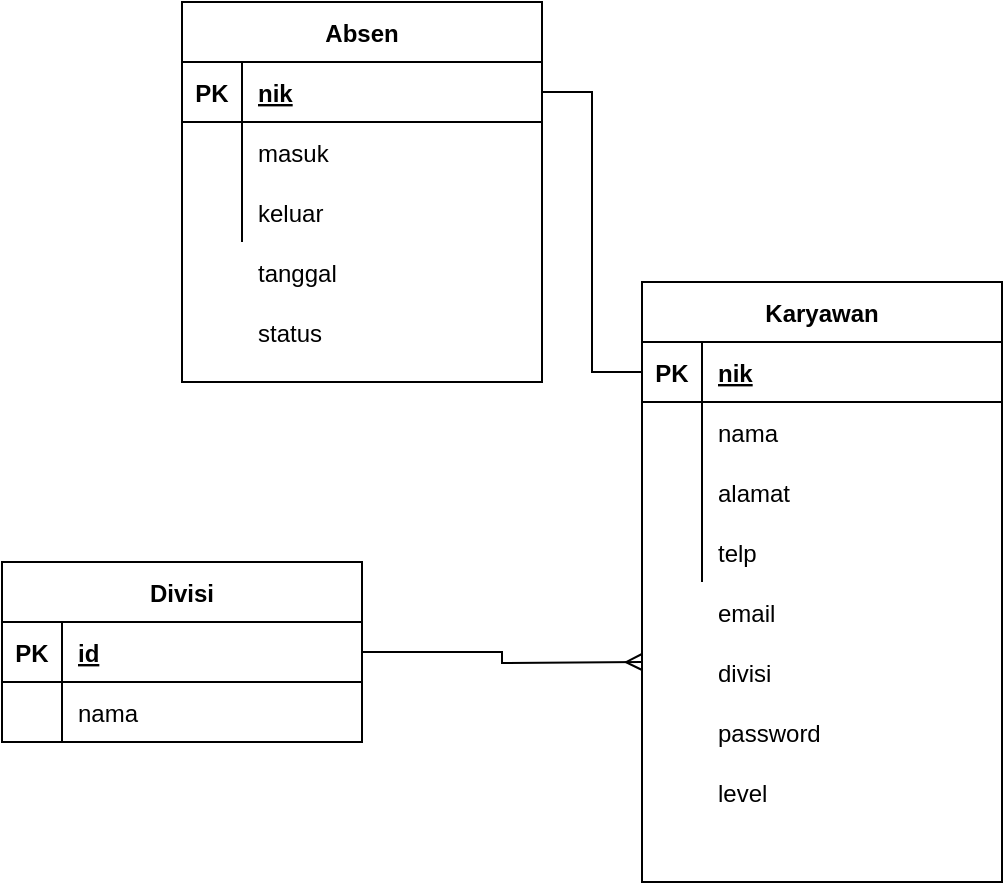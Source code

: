 <mxfile version="13.6.0" type="device" pages="3"><diagram id="R2lEEEUBdFMjLlhIrx00" name="ERD"><mxGraphModel dx="1038" dy="580" grid="1" gridSize="10" guides="1" tooltips="1" connect="1" arrows="1" fold="1" page="1" pageScale="1" pageWidth="850" pageHeight="1100" math="0" shadow="0" extFonts="Permanent Marker^https://fonts.googleapis.com/css?family=Permanent+Marker"><root><mxCell id="0"/><mxCell id="1" parent="0"/><mxCell id="lxUEXpwopsOYWLkf4mkW-1" value="Absen" style="shape=table;startSize=30;container=1;collapsible=1;childLayout=tableLayout;fixedRows=1;rowLines=0;fontStyle=1;align=center;resizeLast=1;" parent="1" vertex="1"><mxGeometry x="150" y="50" width="180" height="190" as="geometry"/></mxCell><mxCell id="lxUEXpwopsOYWLkf4mkW-2" value="" style="shape=partialRectangle;collapsible=0;dropTarget=0;pointerEvents=0;fillColor=none;top=0;left=0;bottom=1;right=0;points=[[0,0.5],[1,0.5]];portConstraint=eastwest;" parent="lxUEXpwopsOYWLkf4mkW-1" vertex="1"><mxGeometry y="30" width="180" height="30" as="geometry"/></mxCell><mxCell id="lxUEXpwopsOYWLkf4mkW-3" value="PK" style="shape=partialRectangle;connectable=0;fillColor=none;top=0;left=0;bottom=0;right=0;fontStyle=1;overflow=hidden;" parent="lxUEXpwopsOYWLkf4mkW-2" vertex="1"><mxGeometry width="30" height="30" as="geometry"/></mxCell><mxCell id="lxUEXpwopsOYWLkf4mkW-4" value="nik" style="shape=partialRectangle;connectable=0;fillColor=none;top=0;left=0;bottom=0;right=0;align=left;spacingLeft=6;fontStyle=5;overflow=hidden;" parent="lxUEXpwopsOYWLkf4mkW-2" vertex="1"><mxGeometry x="30" width="150" height="30" as="geometry"/></mxCell><mxCell id="lxUEXpwopsOYWLkf4mkW-8" value="" style="shape=partialRectangle;collapsible=0;dropTarget=0;pointerEvents=0;fillColor=none;top=0;left=0;bottom=0;right=0;points=[[0,0.5],[1,0.5]];portConstraint=eastwest;" parent="lxUEXpwopsOYWLkf4mkW-1" vertex="1"><mxGeometry y="60" width="180" height="30" as="geometry"/></mxCell><mxCell id="lxUEXpwopsOYWLkf4mkW-9" value="" style="shape=partialRectangle;connectable=0;fillColor=none;top=0;left=0;bottom=0;right=0;editable=1;overflow=hidden;" parent="lxUEXpwopsOYWLkf4mkW-8" vertex="1"><mxGeometry width="30" height="30" as="geometry"/></mxCell><mxCell id="lxUEXpwopsOYWLkf4mkW-10" value="masuk" style="shape=partialRectangle;connectable=0;fillColor=none;top=0;left=0;bottom=0;right=0;align=left;spacingLeft=6;overflow=hidden;" parent="lxUEXpwopsOYWLkf4mkW-8" vertex="1"><mxGeometry x="30" width="150" height="30" as="geometry"/></mxCell><mxCell id="lxUEXpwopsOYWLkf4mkW-11" value="" style="shape=partialRectangle;collapsible=0;dropTarget=0;pointerEvents=0;fillColor=none;top=0;left=0;bottom=0;right=0;points=[[0,0.5],[1,0.5]];portConstraint=eastwest;" parent="lxUEXpwopsOYWLkf4mkW-1" vertex="1"><mxGeometry y="90" width="180" height="30" as="geometry"/></mxCell><mxCell id="lxUEXpwopsOYWLkf4mkW-12" value="" style="shape=partialRectangle;connectable=0;fillColor=none;top=0;left=0;bottom=0;right=0;editable=1;overflow=hidden;" parent="lxUEXpwopsOYWLkf4mkW-11" vertex="1"><mxGeometry width="30" height="30" as="geometry"/></mxCell><mxCell id="lxUEXpwopsOYWLkf4mkW-13" value="keluar" style="shape=partialRectangle;connectable=0;fillColor=none;top=0;left=0;bottom=0;right=0;align=left;spacingLeft=6;overflow=hidden;" parent="lxUEXpwopsOYWLkf4mkW-11" vertex="1"><mxGeometry x="30" width="150" height="30" as="geometry"/></mxCell><mxCell id="lxUEXpwopsOYWLkf4mkW-66" value="" style="shape=partialRectangle;collapsible=0;dropTarget=0;pointerEvents=0;fillColor=none;top=0;left=0;bottom=0;right=0;points=[[0,0.5],[1,0.5]];portConstraint=eastwest;" parent="1" vertex="1"><mxGeometry x="380" y="340" width="180" height="30" as="geometry"/></mxCell><mxCell id="lxUEXpwopsOYWLkf4mkW-67" value="" style="shape=partialRectangle;connectable=0;fillColor=none;top=0;left=0;bottom=0;right=0;editable=1;overflow=hidden;" parent="lxUEXpwopsOYWLkf4mkW-66" vertex="1"><mxGeometry width="30" height="30" as="geometry"/></mxCell><mxCell id="lxUEXpwopsOYWLkf4mkW-68" value="email" style="shape=partialRectangle;connectable=0;fillColor=none;top=0;left=0;bottom=0;right=0;align=left;spacingLeft=6;overflow=hidden;" parent="lxUEXpwopsOYWLkf4mkW-66" vertex="1"><mxGeometry x="30" width="150" height="30" as="geometry"/></mxCell><mxCell id="lxUEXpwopsOYWLkf4mkW-69" value="" style="shape=partialRectangle;collapsible=0;dropTarget=0;pointerEvents=0;fillColor=none;top=0;left=0;bottom=0;right=0;points=[[0,0.5],[1,0.5]];portConstraint=eastwest;" parent="1" vertex="1"><mxGeometry x="380" y="370" width="180" height="30" as="geometry"/></mxCell><mxCell id="lxUEXpwopsOYWLkf4mkW-70" value="" style="shape=partialRectangle;connectable=0;fillColor=none;top=0;left=0;bottom=0;right=0;editable=1;overflow=hidden;" parent="lxUEXpwopsOYWLkf4mkW-69" vertex="1"><mxGeometry width="30" height="30" as="geometry"/></mxCell><mxCell id="lxUEXpwopsOYWLkf4mkW-71" value="divisi" style="shape=partialRectangle;connectable=0;fillColor=none;top=0;left=0;bottom=0;right=0;align=left;spacingLeft=6;overflow=hidden;" parent="lxUEXpwopsOYWLkf4mkW-69" vertex="1"><mxGeometry x="30" width="150" height="30" as="geometry"/></mxCell><mxCell id="lxUEXpwopsOYWLkf4mkW-72" value="" style="shape=partialRectangle;collapsible=0;dropTarget=0;pointerEvents=0;fillColor=none;top=0;left=0;bottom=0;right=0;points=[[0,0.5],[1,0.5]];portConstraint=eastwest;" parent="1" vertex="1"><mxGeometry x="380" y="400" width="180" height="30" as="geometry"/></mxCell><mxCell id="lxUEXpwopsOYWLkf4mkW-73" value="" style="shape=partialRectangle;connectable=0;fillColor=none;top=0;left=0;bottom=0;right=0;editable=1;overflow=hidden;" parent="lxUEXpwopsOYWLkf4mkW-72" vertex="1"><mxGeometry width="30" height="30" as="geometry"/></mxCell><mxCell id="lxUEXpwopsOYWLkf4mkW-74" value="password" style="shape=partialRectangle;connectable=0;fillColor=none;top=0;left=0;bottom=0;right=0;align=left;spacingLeft=6;overflow=hidden;" parent="lxUEXpwopsOYWLkf4mkW-72" vertex="1"><mxGeometry x="30" width="150" height="30" as="geometry"/></mxCell><mxCell id="lxUEXpwopsOYWLkf4mkW-78" style="edgeStyle=orthogonalEdgeStyle;rounded=0;orthogonalLoop=1;jettySize=auto;html=1;entryX=1;entryY=0.5;entryDx=0;entryDy=0;exitX=0;exitY=0.5;exitDx=0;exitDy=0;endArrow=none;endFill=0;" parent="1" source="lxUEXpwopsOYWLkf4mkW-41" target="lxUEXpwopsOYWLkf4mkW-2" edge="1"><mxGeometry relative="1" as="geometry"/></mxCell><mxCell id="lxUEXpwopsOYWLkf4mkW-81" value="" style="shape=partialRectangle;collapsible=0;dropTarget=0;pointerEvents=0;fillColor=none;top=0;left=0;bottom=0;right=0;points=[[0,0.5],[1,0.5]];portConstraint=eastwest;" parent="1" vertex="1"><mxGeometry x="150" y="170" width="180" height="30" as="geometry"/></mxCell><mxCell id="lxUEXpwopsOYWLkf4mkW-82" value="" style="shape=partialRectangle;connectable=0;fillColor=none;top=0;left=0;bottom=0;right=0;editable=1;overflow=hidden;" parent="lxUEXpwopsOYWLkf4mkW-81" vertex="1"><mxGeometry width="30" height="30" as="geometry"/></mxCell><mxCell id="lxUEXpwopsOYWLkf4mkW-83" value="tanggal" style="shape=partialRectangle;connectable=0;fillColor=none;top=0;left=0;bottom=0;right=0;align=left;spacingLeft=6;overflow=hidden;" parent="lxUEXpwopsOYWLkf4mkW-81" vertex="1"><mxGeometry x="30" width="150" height="30" as="geometry"/></mxCell><mxCell id="lxUEXpwopsOYWLkf4mkW-84" style="edgeStyle=orthogonalEdgeStyle;rounded=0;orthogonalLoop=1;jettySize=auto;html=1;endArrow=ERmany;endFill=0;" parent="1" source="lxUEXpwopsOYWLkf4mkW-15" edge="1"><mxGeometry relative="1" as="geometry"><mxPoint x="380" y="380" as="targetPoint"/></mxGeometry></mxCell><mxCell id="lxUEXpwopsOYWLkf4mkW-40" value="Karyawan" style="shape=table;startSize=30;container=1;collapsible=1;childLayout=tableLayout;fixedRows=1;rowLines=0;fontStyle=1;align=center;resizeLast=1;" parent="1" vertex="1"><mxGeometry x="380" y="190" width="180" height="300" as="geometry"/></mxCell><mxCell id="lxUEXpwopsOYWLkf4mkW-41" value="" style="shape=partialRectangle;collapsible=0;dropTarget=0;pointerEvents=0;fillColor=none;top=0;left=0;bottom=1;right=0;points=[[0,0.5],[1,0.5]];portConstraint=eastwest;" parent="lxUEXpwopsOYWLkf4mkW-40" vertex="1"><mxGeometry y="30" width="180" height="30" as="geometry"/></mxCell><mxCell id="lxUEXpwopsOYWLkf4mkW-42" value="PK" style="shape=partialRectangle;connectable=0;fillColor=none;top=0;left=0;bottom=0;right=0;fontStyle=1;overflow=hidden;" parent="lxUEXpwopsOYWLkf4mkW-41" vertex="1"><mxGeometry width="30" height="30" as="geometry"/></mxCell><mxCell id="lxUEXpwopsOYWLkf4mkW-43" value="nik" style="shape=partialRectangle;connectable=0;fillColor=none;top=0;left=0;bottom=0;right=0;align=left;spacingLeft=6;fontStyle=5;overflow=hidden;" parent="lxUEXpwopsOYWLkf4mkW-41" vertex="1"><mxGeometry x="30" width="150" height="30" as="geometry"/></mxCell><mxCell id="lxUEXpwopsOYWLkf4mkW-44" value="" style="shape=partialRectangle;collapsible=0;dropTarget=0;pointerEvents=0;fillColor=none;top=0;left=0;bottom=0;right=0;points=[[0,0.5],[1,0.5]];portConstraint=eastwest;" parent="lxUEXpwopsOYWLkf4mkW-40" vertex="1"><mxGeometry y="60" width="180" height="30" as="geometry"/></mxCell><mxCell id="lxUEXpwopsOYWLkf4mkW-45" value="" style="shape=partialRectangle;connectable=0;fillColor=none;top=0;left=0;bottom=0;right=0;editable=1;overflow=hidden;" parent="lxUEXpwopsOYWLkf4mkW-44" vertex="1"><mxGeometry width="30" height="30" as="geometry"/></mxCell><mxCell id="lxUEXpwopsOYWLkf4mkW-46" value="nama" style="shape=partialRectangle;connectable=0;fillColor=none;top=0;left=0;bottom=0;right=0;align=left;spacingLeft=6;overflow=hidden;" parent="lxUEXpwopsOYWLkf4mkW-44" vertex="1"><mxGeometry x="30" width="150" height="30" as="geometry"/></mxCell><mxCell id="lxUEXpwopsOYWLkf4mkW-47" value="" style="shape=partialRectangle;collapsible=0;dropTarget=0;pointerEvents=0;fillColor=none;top=0;left=0;bottom=0;right=0;points=[[0,0.5],[1,0.5]];portConstraint=eastwest;" parent="lxUEXpwopsOYWLkf4mkW-40" vertex="1"><mxGeometry y="90" width="180" height="30" as="geometry"/></mxCell><mxCell id="lxUEXpwopsOYWLkf4mkW-48" value="" style="shape=partialRectangle;connectable=0;fillColor=none;top=0;left=0;bottom=0;right=0;editable=1;overflow=hidden;" parent="lxUEXpwopsOYWLkf4mkW-47" vertex="1"><mxGeometry width="30" height="30" as="geometry"/></mxCell><mxCell id="lxUEXpwopsOYWLkf4mkW-49" value="alamat" style="shape=partialRectangle;connectable=0;fillColor=none;top=0;left=0;bottom=0;right=0;align=left;spacingLeft=6;overflow=hidden;" parent="lxUEXpwopsOYWLkf4mkW-47" vertex="1"><mxGeometry x="30" width="150" height="30" as="geometry"/></mxCell><mxCell id="lxUEXpwopsOYWLkf4mkW-50" value="" style="shape=partialRectangle;collapsible=0;dropTarget=0;pointerEvents=0;fillColor=none;top=0;left=0;bottom=0;right=0;points=[[0,0.5],[1,0.5]];portConstraint=eastwest;" parent="lxUEXpwopsOYWLkf4mkW-40" vertex="1"><mxGeometry y="120" width="180" height="30" as="geometry"/></mxCell><mxCell id="lxUEXpwopsOYWLkf4mkW-51" value="" style="shape=partialRectangle;connectable=0;fillColor=none;top=0;left=0;bottom=0;right=0;editable=1;overflow=hidden;" parent="lxUEXpwopsOYWLkf4mkW-50" vertex="1"><mxGeometry width="30" height="30" as="geometry"/></mxCell><mxCell id="lxUEXpwopsOYWLkf4mkW-52" value="telp" style="shape=partialRectangle;connectable=0;fillColor=none;top=0;left=0;bottom=0;right=0;align=left;spacingLeft=6;overflow=hidden;" parent="lxUEXpwopsOYWLkf4mkW-50" vertex="1"><mxGeometry x="30" width="150" height="30" as="geometry"/></mxCell><mxCell id="JyYG2fkgHV88XnAmjifw-2" value="" style="shape=partialRectangle;collapsible=0;dropTarget=0;pointerEvents=0;fillColor=none;top=0;left=0;bottom=0;right=0;points=[[0,0.5],[1,0.5]];portConstraint=eastwest;" vertex="1" parent="1"><mxGeometry x="150" y="200" width="180" height="30" as="geometry"/></mxCell><mxCell id="JyYG2fkgHV88XnAmjifw-3" value="" style="shape=partialRectangle;connectable=0;fillColor=none;top=0;left=0;bottom=0;right=0;editable=1;overflow=hidden;" vertex="1" parent="JyYG2fkgHV88XnAmjifw-2"><mxGeometry width="30" height="30" as="geometry"/></mxCell><mxCell id="JyYG2fkgHV88XnAmjifw-4" value="status" style="shape=partialRectangle;connectable=0;fillColor=none;top=0;left=0;bottom=0;right=0;align=left;spacingLeft=6;overflow=hidden;" vertex="1" parent="JyYG2fkgHV88XnAmjifw-2"><mxGeometry x="30" width="150" height="30" as="geometry"/></mxCell><mxCell id="lxUEXpwopsOYWLkf4mkW-14" value="Divisi" style="shape=table;startSize=30;container=1;collapsible=1;childLayout=tableLayout;fixedRows=1;rowLines=0;fontStyle=1;align=center;resizeLast=1;" parent="1" vertex="1"><mxGeometry x="60" y="330" width="180" height="90" as="geometry"/></mxCell><mxCell id="lxUEXpwopsOYWLkf4mkW-15" value="" style="shape=partialRectangle;collapsible=0;dropTarget=0;pointerEvents=0;fillColor=none;top=0;left=0;bottom=1;right=0;points=[[0,0.5],[1,0.5]];portConstraint=eastwest;" parent="lxUEXpwopsOYWLkf4mkW-14" vertex="1"><mxGeometry y="30" width="180" height="30" as="geometry"/></mxCell><mxCell id="lxUEXpwopsOYWLkf4mkW-16" value="PK" style="shape=partialRectangle;connectable=0;fillColor=none;top=0;left=0;bottom=0;right=0;fontStyle=1;overflow=hidden;" parent="lxUEXpwopsOYWLkf4mkW-15" vertex="1"><mxGeometry width="30" height="30" as="geometry"/></mxCell><mxCell id="lxUEXpwopsOYWLkf4mkW-17" value="id" style="shape=partialRectangle;connectable=0;fillColor=none;top=0;left=0;bottom=0;right=0;align=left;spacingLeft=6;fontStyle=5;overflow=hidden;" parent="lxUEXpwopsOYWLkf4mkW-15" vertex="1"><mxGeometry x="30" width="150" height="30" as="geometry"/></mxCell><mxCell id="lxUEXpwopsOYWLkf4mkW-18" value="" style="shape=partialRectangle;collapsible=0;dropTarget=0;pointerEvents=0;fillColor=none;top=0;left=0;bottom=0;right=0;points=[[0,0.5],[1,0.5]];portConstraint=eastwest;" parent="lxUEXpwopsOYWLkf4mkW-14" vertex="1"><mxGeometry y="60" width="180" height="30" as="geometry"/></mxCell><mxCell id="lxUEXpwopsOYWLkf4mkW-19" value="" style="shape=partialRectangle;connectable=0;fillColor=none;top=0;left=0;bottom=0;right=0;editable=1;overflow=hidden;" parent="lxUEXpwopsOYWLkf4mkW-18" vertex="1"><mxGeometry width="30" height="30" as="geometry"/></mxCell><mxCell id="lxUEXpwopsOYWLkf4mkW-20" value="nama" style="shape=partialRectangle;connectable=0;fillColor=none;top=0;left=0;bottom=0;right=0;align=left;spacingLeft=6;overflow=hidden;" parent="lxUEXpwopsOYWLkf4mkW-18" vertex="1"><mxGeometry x="30" width="150" height="30" as="geometry"/></mxCell><mxCell id="N_kjfJj5OMiUQA011Mss-1" value="" style="shape=partialRectangle;collapsible=0;dropTarget=0;pointerEvents=0;fillColor=none;top=0;left=0;bottom=0;right=0;points=[[0,0.5],[1,0.5]];portConstraint=eastwest;" vertex="1" parent="1"><mxGeometry x="380" y="430" width="180" height="30" as="geometry"/></mxCell><mxCell id="N_kjfJj5OMiUQA011Mss-2" value="" style="shape=partialRectangle;connectable=0;fillColor=none;top=0;left=0;bottom=0;right=0;editable=1;overflow=hidden;" vertex="1" parent="N_kjfJj5OMiUQA011Mss-1"><mxGeometry width="30" height="30" as="geometry"/></mxCell><mxCell id="N_kjfJj5OMiUQA011Mss-3" value="level" style="shape=partialRectangle;connectable=0;fillColor=none;top=0;left=0;bottom=0;right=0;align=left;spacingLeft=6;overflow=hidden;" vertex="1" parent="N_kjfJj5OMiUQA011Mss-1"><mxGeometry x="30" width="150" height="30" as="geometry"/></mxCell></root></mxGraphModel></diagram><diagram id="GmAiUq8G5oR1ROqRhLW_" name="BPMN"><mxGraphModel dx="1038" dy="580" grid="1" gridSize="10" guides="1" tooltips="1" connect="1" arrows="1" fold="1" page="1" pageScale="1" pageWidth="850" pageHeight="1100" math="0" shadow="0"><root><mxCell id="M2vUKN4vZuzbTCX0AhN2-0"/><mxCell id="M2vUKN4vZuzbTCX0AhN2-1" parent="M2vUKN4vZuzbTCX0AhN2-0"/><mxCell id="Ot25DA-oGKsvHG20D8uX-3" value="Sistem Absensi" style="swimlane;html=1;childLayout=stackLayout;resizeParent=1;resizeParentMax=0;horizontal=0;startSize=20;horizontalStack=0;" vertex="1" parent="M2vUKN4vZuzbTCX0AhN2-1"><mxGeometry x="10" y="90" width="810" height="360" as="geometry"/></mxCell><mxCell id="Ot25DA-oGKsvHG20D8uX-4" value="karyawan" style="swimlane;html=1;startSize=20;horizontal=0;" vertex="1" parent="Ot25DA-oGKsvHG20D8uX-3"><mxGeometry x="20" width="790" height="120" as="geometry"/></mxCell><mxCell id="Ot25DA-oGKsvHG20D8uX-8" value="Mengisi username dan password" style="shape=ext;rounded=1;html=1;whiteSpace=wrap;" vertex="1" parent="Ot25DA-oGKsvHG20D8uX-4"><mxGeometry x="110" y="36.25" width="80" height="42.5" as="geometry"/></mxCell><mxCell id="Ot25DA-oGKsvHG20D8uX-14" value="scan QR Code untuk absen" style="shape=ext;rounded=1;html=1;whiteSpace=wrap;" vertex="1" parent="Ot25DA-oGKsvHG20D8uX-4"><mxGeometry x="250" y="33.13" width="70" height="48.75" as="geometry"/></mxCell><mxCell id="Ot25DA-oGKsvHG20D8uX-21" value="Isi form absen untuk ijin/sakit" style="shape=ext;rounded=1;html=1;whiteSpace=wrap;" vertex="1" parent="Ot25DA-oGKsvHG20D8uX-4"><mxGeometry x="380" y="33.13" width="80" height="48.75" as="geometry"/></mxCell><mxCell id="Ot25DA-oGKsvHG20D8uX-31" style="edgeStyle=orthogonalEdgeStyle;rounded=0;orthogonalLoop=1;jettySize=auto;html=1;entryX=0;entryY=0.5;entryDx=0;entryDy=0;" edge="1" parent="Ot25DA-oGKsvHG20D8uX-4" source="Ot25DA-oGKsvHG20D8uX-7" target="Ot25DA-oGKsvHG20D8uX-8"><mxGeometry relative="1" as="geometry"/></mxCell><mxCell id="Ot25DA-oGKsvHG20D8uX-7" value="" style="shape=mxgraph.bpmn.shape;html=1;verticalLabelPosition=bottom;labelBackgroundColor=#ffffff;verticalAlign=top;align=center;perimeter=ellipsePerimeter;outlineConnect=0;outline=standard;symbol=general;" vertex="1" parent="Ot25DA-oGKsvHG20D8uX-4"><mxGeometry x="30" y="40" width="40" height="35" as="geometry"/></mxCell><mxCell id="Ot25DA-oGKsvHG20D8uX-20" style="edgeStyle=orthogonalEdgeStyle;rounded=0;orthogonalLoop=1;jettySize=auto;html=1;" edge="1" parent="Ot25DA-oGKsvHG20D8uX-4" source="Ot25DA-oGKsvHG20D8uX-8" target="Ot25DA-oGKsvHG20D8uX-14"><mxGeometry relative="1" as="geometry"/></mxCell><mxCell id="Ot25DA-oGKsvHG20D8uX-22" style="edgeStyle=orthogonalEdgeStyle;rounded=0;orthogonalLoop=1;jettySize=auto;html=1;" edge="1" parent="Ot25DA-oGKsvHG20D8uX-4" source="Ot25DA-oGKsvHG20D8uX-14" target="Ot25DA-oGKsvHG20D8uX-21"><mxGeometry relative="1" as="geometry"/></mxCell><mxCell id="Ot25DA-oGKsvHG20D8uX-30" style="edgeStyle=orthogonalEdgeStyle;rounded=0;orthogonalLoop=1;jettySize=auto;html=1;entryX=0;entryY=0.5;entryDx=0;entryDy=0;" edge="1" parent="Ot25DA-oGKsvHG20D8uX-4" source="Ot25DA-oGKsvHG20D8uX-26" target="Ot25DA-oGKsvHG20D8uX-29"><mxGeometry relative="1" as="geometry"/></mxCell><mxCell id="Ot25DA-oGKsvHG20D8uX-26" value="tabel absensi bulan ini" style="shape=ext;rounded=1;html=1;whiteSpace=wrap;" vertex="1" parent="Ot25DA-oGKsvHG20D8uX-4"><mxGeometry x="490" y="33.13" width="90" height="53.12" as="geometry"/></mxCell><mxCell id="Ot25DA-oGKsvHG20D8uX-29" value="" style="shape=mxgraph.bpmn.shape;html=1;verticalLabelPosition=bottom;labelBackgroundColor=#ffffff;verticalAlign=top;align=center;perimeter=ellipsePerimeter;outlineConnect=0;outline=throwing;symbol=general;" vertex="1" parent="Ot25DA-oGKsvHG20D8uX-4"><mxGeometry x="650" y="34.69" width="50" height="50" as="geometry"/></mxCell><mxCell id="Ot25DA-oGKsvHG20D8uX-5" value="sistem" style="swimlane;html=1;startSize=20;horizontal=0;" vertex="1" parent="Ot25DA-oGKsvHG20D8uX-3"><mxGeometry x="20" y="120" width="790" height="120" as="geometry"/></mxCell><mxCell id="Ot25DA-oGKsvHG20D8uX-15" value="update data absen" style="shape=mxgraph.bpmn.shape;html=1;verticalLabelPosition=bottom;labelBackgroundColor=#ffffff;verticalAlign=top;align=center;perimeter=rhombusPerimeter;background=gateway;outlineConnect=0;outline=none;symbol=exclusiveGw;" vertex="1" parent="Ot25DA-oGKsvHG20D8uX-5"><mxGeometry x="260" y="30" width="50" height="50" as="geometry"/></mxCell><mxCell id="Ot25DA-oGKsvHG20D8uX-9" value="Cek Login" style="shape=mxgraph.bpmn.shape;html=1;verticalLabelPosition=bottom;labelBackgroundColor=#ffffff;verticalAlign=top;align=center;perimeter=rhombusPerimeter;background=gateway;outlineConnect=0;outline=none;symbol=exclusiveGw;" vertex="1" parent="Ot25DA-oGKsvHG20D8uX-5"><mxGeometry x="170" y="35" width="50" height="50" as="geometry"/></mxCell><mxCell id="Ot25DA-oGKsvHG20D8uX-6" value="admin" style="swimlane;html=1;startSize=20;horizontal=0;" vertex="1" parent="Ot25DA-oGKsvHG20D8uX-3"><mxGeometry x="20" y="240" width="790" height="120" as="geometry"/></mxCell><mxCell id="Ot25DA-oGKsvHG20D8uX-18" style="edgeStyle=orthogonalEdgeStyle;rounded=0;orthogonalLoop=1;jettySize=auto;html=1;entryX=0;entryY=0.5;entryDx=0;entryDy=0;" edge="1" parent="Ot25DA-oGKsvHG20D8uX-6" source="Ot25DA-oGKsvHG20D8uX-11" target="Ot25DA-oGKsvHG20D8uX-17"><mxGeometry relative="1" as="geometry"/></mxCell><mxCell id="Ot25DA-oGKsvHG20D8uX-32" style="edgeStyle=orthogonalEdgeStyle;rounded=0;orthogonalLoop=1;jettySize=auto;html=1;entryX=0;entryY=0.5;entryDx=0;entryDy=0;" edge="1" parent="Ot25DA-oGKsvHG20D8uX-6" source="Ot25DA-oGKsvHG20D8uX-10" target="Ot25DA-oGKsvHG20D8uX-11"><mxGeometry relative="1" as="geometry"/></mxCell><mxCell id="Ot25DA-oGKsvHG20D8uX-10" value="" style="shape=mxgraph.bpmn.shape;html=1;verticalLabelPosition=bottom;labelBackgroundColor=#ffffff;verticalAlign=top;align=center;perimeter=ellipsePerimeter;outlineConnect=0;outline=standard;symbol=general;" vertex="1" parent="Ot25DA-oGKsvHG20D8uX-6"><mxGeometry x="30" y="40" width="40" height="35" as="geometry"/></mxCell><mxCell id="Ot25DA-oGKsvHG20D8uX-11" value="Mengisi username dan password" style="shape=ext;rounded=1;html=1;whiteSpace=wrap;" vertex="1" parent="Ot25DA-oGKsvHG20D8uX-6"><mxGeometry x="110" y="36.25" width="80" height="42.5" as="geometry"/></mxCell><mxCell id="Ot25DA-oGKsvHG20D8uX-17" value="Tabel absensi hari ini" style="shape=ext;rounded=1;html=1;whiteSpace=wrap;" vertex="1" parent="Ot25DA-oGKsvHG20D8uX-6"><mxGeometry x="235" y="34.38" width="100" height="46.25" as="geometry"/></mxCell><mxCell id="Ot25DA-oGKsvHG20D8uX-24" style="edgeStyle=orthogonalEdgeStyle;rounded=0;orthogonalLoop=1;jettySize=auto;html=1;entryX=1;entryY=0.5;entryDx=0;entryDy=0;" edge="1" parent="Ot25DA-oGKsvHG20D8uX-6" source="Ot25DA-oGKsvHG20D8uX-23" target="Ot25DA-oGKsvHG20D8uX-17"><mxGeometry relative="1" as="geometry"><mxPoint x="350" y="50" as="targetPoint"/></mxGeometry></mxCell><mxCell id="Ot25DA-oGKsvHG20D8uX-23" value="apakah diijinkan?" style="shape=mxgraph.bpmn.shape;html=1;verticalLabelPosition=bottom;labelBackgroundColor=#ffffff;verticalAlign=top;align=center;perimeter=rhombusPerimeter;background=gateway;outlineConnect=0;outline=none;symbol=exclusiveGw;" vertex="1" parent="Ot25DA-oGKsvHG20D8uX-6"><mxGeometry x="395" y="32.5" width="50" height="50" as="geometry"/></mxCell><mxCell id="Ot25DA-oGKsvHG20D8uX-12" style="edgeStyle=orthogonalEdgeStyle;rounded=0;orthogonalLoop=1;jettySize=auto;html=1;" edge="1" parent="Ot25DA-oGKsvHG20D8uX-3" source="Ot25DA-oGKsvHG20D8uX-11" target="Ot25DA-oGKsvHG20D8uX-9"><mxGeometry relative="1" as="geometry"/></mxCell><mxCell id="Ot25DA-oGKsvHG20D8uX-13" style="edgeStyle=orthogonalEdgeStyle;rounded=0;orthogonalLoop=1;jettySize=auto;html=1;entryX=0.5;entryY=0;entryDx=0;entryDy=0;" edge="1" parent="Ot25DA-oGKsvHG20D8uX-3" source="Ot25DA-oGKsvHG20D8uX-8" target="Ot25DA-oGKsvHG20D8uX-9"><mxGeometry relative="1" as="geometry"/></mxCell><mxCell id="Ot25DA-oGKsvHG20D8uX-16" style="edgeStyle=orthogonalEdgeStyle;rounded=0;orthogonalLoop=1;jettySize=auto;html=1;entryX=0.5;entryY=0;entryDx=0;entryDy=0;" edge="1" parent="Ot25DA-oGKsvHG20D8uX-3" source="Ot25DA-oGKsvHG20D8uX-14" target="Ot25DA-oGKsvHG20D8uX-15"><mxGeometry relative="1" as="geometry"/></mxCell><mxCell id="Ot25DA-oGKsvHG20D8uX-19" style="edgeStyle=orthogonalEdgeStyle;rounded=0;orthogonalLoop=1;jettySize=auto;html=1;entryX=0.5;entryY=0;entryDx=0;entryDy=0;" edge="1" parent="Ot25DA-oGKsvHG20D8uX-3" source="Ot25DA-oGKsvHG20D8uX-15" target="Ot25DA-oGKsvHG20D8uX-17"><mxGeometry relative="1" as="geometry"/></mxCell><mxCell id="Ot25DA-oGKsvHG20D8uX-25" style="edgeStyle=orthogonalEdgeStyle;rounded=0;orthogonalLoop=1;jettySize=auto;html=1;" edge="1" parent="Ot25DA-oGKsvHG20D8uX-3" source="Ot25DA-oGKsvHG20D8uX-21" target="Ot25DA-oGKsvHG20D8uX-23"><mxGeometry relative="1" as="geometry"/></mxCell><mxCell id="Ot25DA-oGKsvHG20D8uX-27" style="edgeStyle=orthogonalEdgeStyle;rounded=0;orthogonalLoop=1;jettySize=auto;html=1;entryX=0.5;entryY=1;entryDx=0;entryDy=0;" edge="1" parent="Ot25DA-oGKsvHG20D8uX-3" source="Ot25DA-oGKsvHG20D8uX-23" target="Ot25DA-oGKsvHG20D8uX-26"><mxGeometry relative="1" as="geometry"/></mxCell></root></mxGraphModel></diagram><diagram id="wdiniNtq90wceqGgNdqz" name="Usecase"><mxGraphModel dx="1038" dy="580" grid="1" gridSize="10" guides="1" tooltips="1" connect="1" arrows="1" fold="1" page="1" pageScale="1" pageWidth="850" pageHeight="1100" math="0" shadow="0"><root><mxCell id="hl7u81Z5cHl2Ec62YQnL-0"/><mxCell id="hl7u81Z5cHl2Ec62YQnL-1" parent="hl7u81Z5cHl2Ec62YQnL-0"/><mxCell id="hl7u81Z5cHl2Ec62YQnL-12" style="rounded=0;orthogonalLoop=1;jettySize=auto;html=1;endArrow=classic;endFill=1;" parent="hl7u81Z5cHl2Ec62YQnL-1" source="hl7u81Z5cHl2Ec62YQnL-2" target="hl7u81Z5cHl2Ec62YQnL-3" edge="1"><mxGeometry relative="1" as="geometry"/></mxCell><mxCell id="hl7u81Z5cHl2Ec62YQnL-13" style="rounded=0;orthogonalLoop=1;jettySize=auto;html=1;endArrow=classic;endFill=1;" parent="hl7u81Z5cHl2Ec62YQnL-1" source="hl7u81Z5cHl2Ec62YQnL-2" target="hl7u81Z5cHl2Ec62YQnL-4" edge="1"><mxGeometry relative="1" as="geometry"/></mxCell><mxCell id="hl7u81Z5cHl2Ec62YQnL-2" value="Admin" style="shape=umlActor;verticalLabelPosition=bottom;verticalAlign=top;html=1;outlineConnect=0;" parent="hl7u81Z5cHl2Ec62YQnL-1" vertex="1"><mxGeometry x="420" y="50" width="30" height="60" as="geometry"/></mxCell><mxCell id="hl7u81Z5cHl2Ec62YQnL-3" value="Mengelola data karyawan" style="ellipse;whiteSpace=wrap;html=1;" parent="hl7u81Z5cHl2Ec62YQnL-1" vertex="1"><mxGeometry x="170" y="170" width="120" height="80" as="geometry"/></mxCell><mxCell id="dSnWHV89u20hgQfMIxA--2" style="rounded=0;orthogonalLoop=1;jettySize=auto;html=1;" parent="hl7u81Z5cHl2Ec62YQnL-1" source="hl7u81Z5cHl2Ec62YQnL-4" target="dSnWHV89u20hgQfMIxA--0" edge="1"><mxGeometry relative="1" as="geometry"/></mxCell><mxCell id="hl7u81Z5cHl2Ec62YQnL-4" value="Mengelola absen" style="ellipse;whiteSpace=wrap;html=1;" parent="hl7u81Z5cHl2Ec62YQnL-1" vertex="1"><mxGeometry x="570" y="170" width="120" height="80" as="geometry"/></mxCell><mxCell id="hl7u81Z5cHl2Ec62YQnL-18" style="rounded=0;orthogonalLoop=1;jettySize=auto;html=1;endArrow=classic;endFill=1;dashed=1;" parent="hl7u81Z5cHl2Ec62YQnL-1" source="hl7u81Z5cHl2Ec62YQnL-6" target="hl7u81Z5cHl2Ec62YQnL-4" edge="1"><mxGeometry relative="1" as="geometry"/></mxCell><mxCell id="hl7u81Z5cHl2Ec62YQnL-6" value="Input data" style="ellipse;whiteSpace=wrap;html=1;" parent="hl7u81Z5cHl2Ec62YQnL-1" vertex="1"><mxGeometry x="480" y="290" width="70" height="30" as="geometry"/></mxCell><mxCell id="hl7u81Z5cHl2Ec62YQnL-19" style="rounded=0;orthogonalLoop=1;jettySize=auto;html=1;entryX=0.312;entryY=0.963;entryDx=0;entryDy=0;entryPerimeter=0;endArrow=classic;endFill=1;dashed=1;" parent="hl7u81Z5cHl2Ec62YQnL-1" source="hl7u81Z5cHl2Ec62YQnL-7" target="hl7u81Z5cHl2Ec62YQnL-4" edge="1"><mxGeometry relative="1" as="geometry"/></mxCell><mxCell id="hl7u81Z5cHl2Ec62YQnL-7" value="Edit data" style="ellipse;whiteSpace=wrap;html=1;" parent="hl7u81Z5cHl2Ec62YQnL-1" vertex="1"><mxGeometry x="570" y="290" width="70" height="30" as="geometry"/></mxCell><mxCell id="hl7u81Z5cHl2Ec62YQnL-20" style="rounded=0;orthogonalLoop=1;jettySize=auto;html=1;entryX=1;entryY=1;entryDx=0;entryDy=0;endArrow=classic;endFill=1;dashed=1;" parent="hl7u81Z5cHl2Ec62YQnL-1" source="hl7u81Z5cHl2Ec62YQnL-8" target="hl7u81Z5cHl2Ec62YQnL-4" edge="1"><mxGeometry relative="1" as="geometry"/></mxCell><mxCell id="hl7u81Z5cHl2Ec62YQnL-8" value="View data" style="ellipse;whiteSpace=wrap;html=1;" parent="hl7u81Z5cHl2Ec62YQnL-1" vertex="1"><mxGeometry x="660" y="290" width="70" height="30" as="geometry"/></mxCell><mxCell id="hl7u81Z5cHl2Ec62YQnL-21" style="edgeStyle=orthogonalEdgeStyle;rounded=0;orthogonalLoop=1;jettySize=auto;html=1;entryX=1;entryY=0.5;entryDx=0;entryDy=0;endArrow=classic;endFill=1;dashed=1;" parent="hl7u81Z5cHl2Ec62YQnL-1" source="hl7u81Z5cHl2Ec62YQnL-11" target="hl7u81Z5cHl2Ec62YQnL-4" edge="1"><mxGeometry relative="1" as="geometry"/></mxCell><mxCell id="hl7u81Z5cHl2Ec62YQnL-11" value="Delete data" style="ellipse;whiteSpace=wrap;html=1;" parent="hl7u81Z5cHl2Ec62YQnL-1" vertex="1"><mxGeometry x="740" y="195" width="70" height="30" as="geometry"/></mxCell><mxCell id="hl7u81Z5cHl2Ec62YQnL-15" style="rounded=0;orthogonalLoop=1;jettySize=auto;html=1;entryX=0.5;entryY=1;entryDx=0;entryDy=0;endArrow=classic;endFill=1;" parent="hl7u81Z5cHl2Ec62YQnL-1" source="hl7u81Z5cHl2Ec62YQnL-14" target="hl7u81Z5cHl2Ec62YQnL-6" edge="1"><mxGeometry relative="1" as="geometry"/></mxCell><mxCell id="hl7u81Z5cHl2Ec62YQnL-16" style="rounded=0;orthogonalLoop=1;jettySize=auto;html=1;entryX=0.5;entryY=1;entryDx=0;entryDy=0;endArrow=classic;endFill=1;" parent="hl7u81Z5cHl2Ec62YQnL-1" source="hl7u81Z5cHl2Ec62YQnL-14" target="hl7u81Z5cHl2Ec62YQnL-7" edge="1"><mxGeometry relative="1" as="geometry"/></mxCell><mxCell id="hl7u81Z5cHl2Ec62YQnL-17" style="rounded=0;orthogonalLoop=1;jettySize=auto;html=1;entryX=0.5;entryY=1;entryDx=0;entryDy=0;endArrow=classic;endFill=1;" parent="hl7u81Z5cHl2Ec62YQnL-1" source="hl7u81Z5cHl2Ec62YQnL-14" target="hl7u81Z5cHl2Ec62YQnL-8" edge="1"><mxGeometry relative="1" as="geometry"/></mxCell><mxCell id="hl7u81Z5cHl2Ec62YQnL-14" value="Karyawan" style="shape=umlActor;verticalLabelPosition=bottom;verticalAlign=top;html=1;outlineConnect=0;" parent="hl7u81Z5cHl2Ec62YQnL-1" vertex="1"><mxGeometry x="420" y="410" width="30" height="60" as="geometry"/></mxCell><mxCell id="dSnWHV89u20hgQfMIxA--0" value="Cetak data" style="ellipse;whiteSpace=wrap;html=1;" parent="hl7u81Z5cHl2Ec62YQnL-1" vertex="1"><mxGeometry x="350" y="250" width="80" height="30" as="geometry"/></mxCell></root></mxGraphModel></diagram></mxfile>